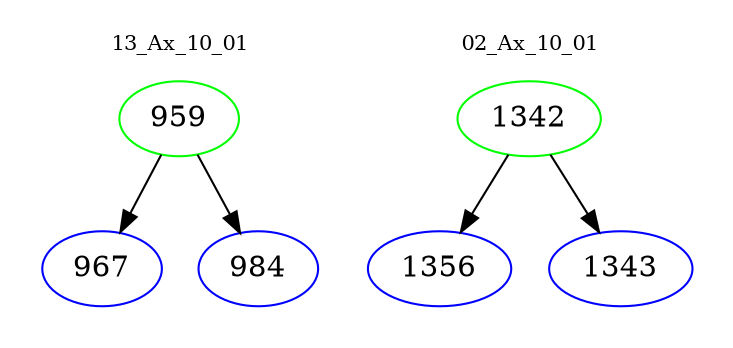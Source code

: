 digraph{
subgraph cluster_0 {
color = white
label = "13_Ax_10_01";
fontsize=10;
T0_959 [label="959", color="green"]
T0_959 -> T0_967 [color="black"]
T0_967 [label="967", color="blue"]
T0_959 -> T0_984 [color="black"]
T0_984 [label="984", color="blue"]
}
subgraph cluster_1 {
color = white
label = "02_Ax_10_01";
fontsize=10;
T1_1342 [label="1342", color="green"]
T1_1342 -> T1_1356 [color="black"]
T1_1356 [label="1356", color="blue"]
T1_1342 -> T1_1343 [color="black"]
T1_1343 [label="1343", color="blue"]
}
}
